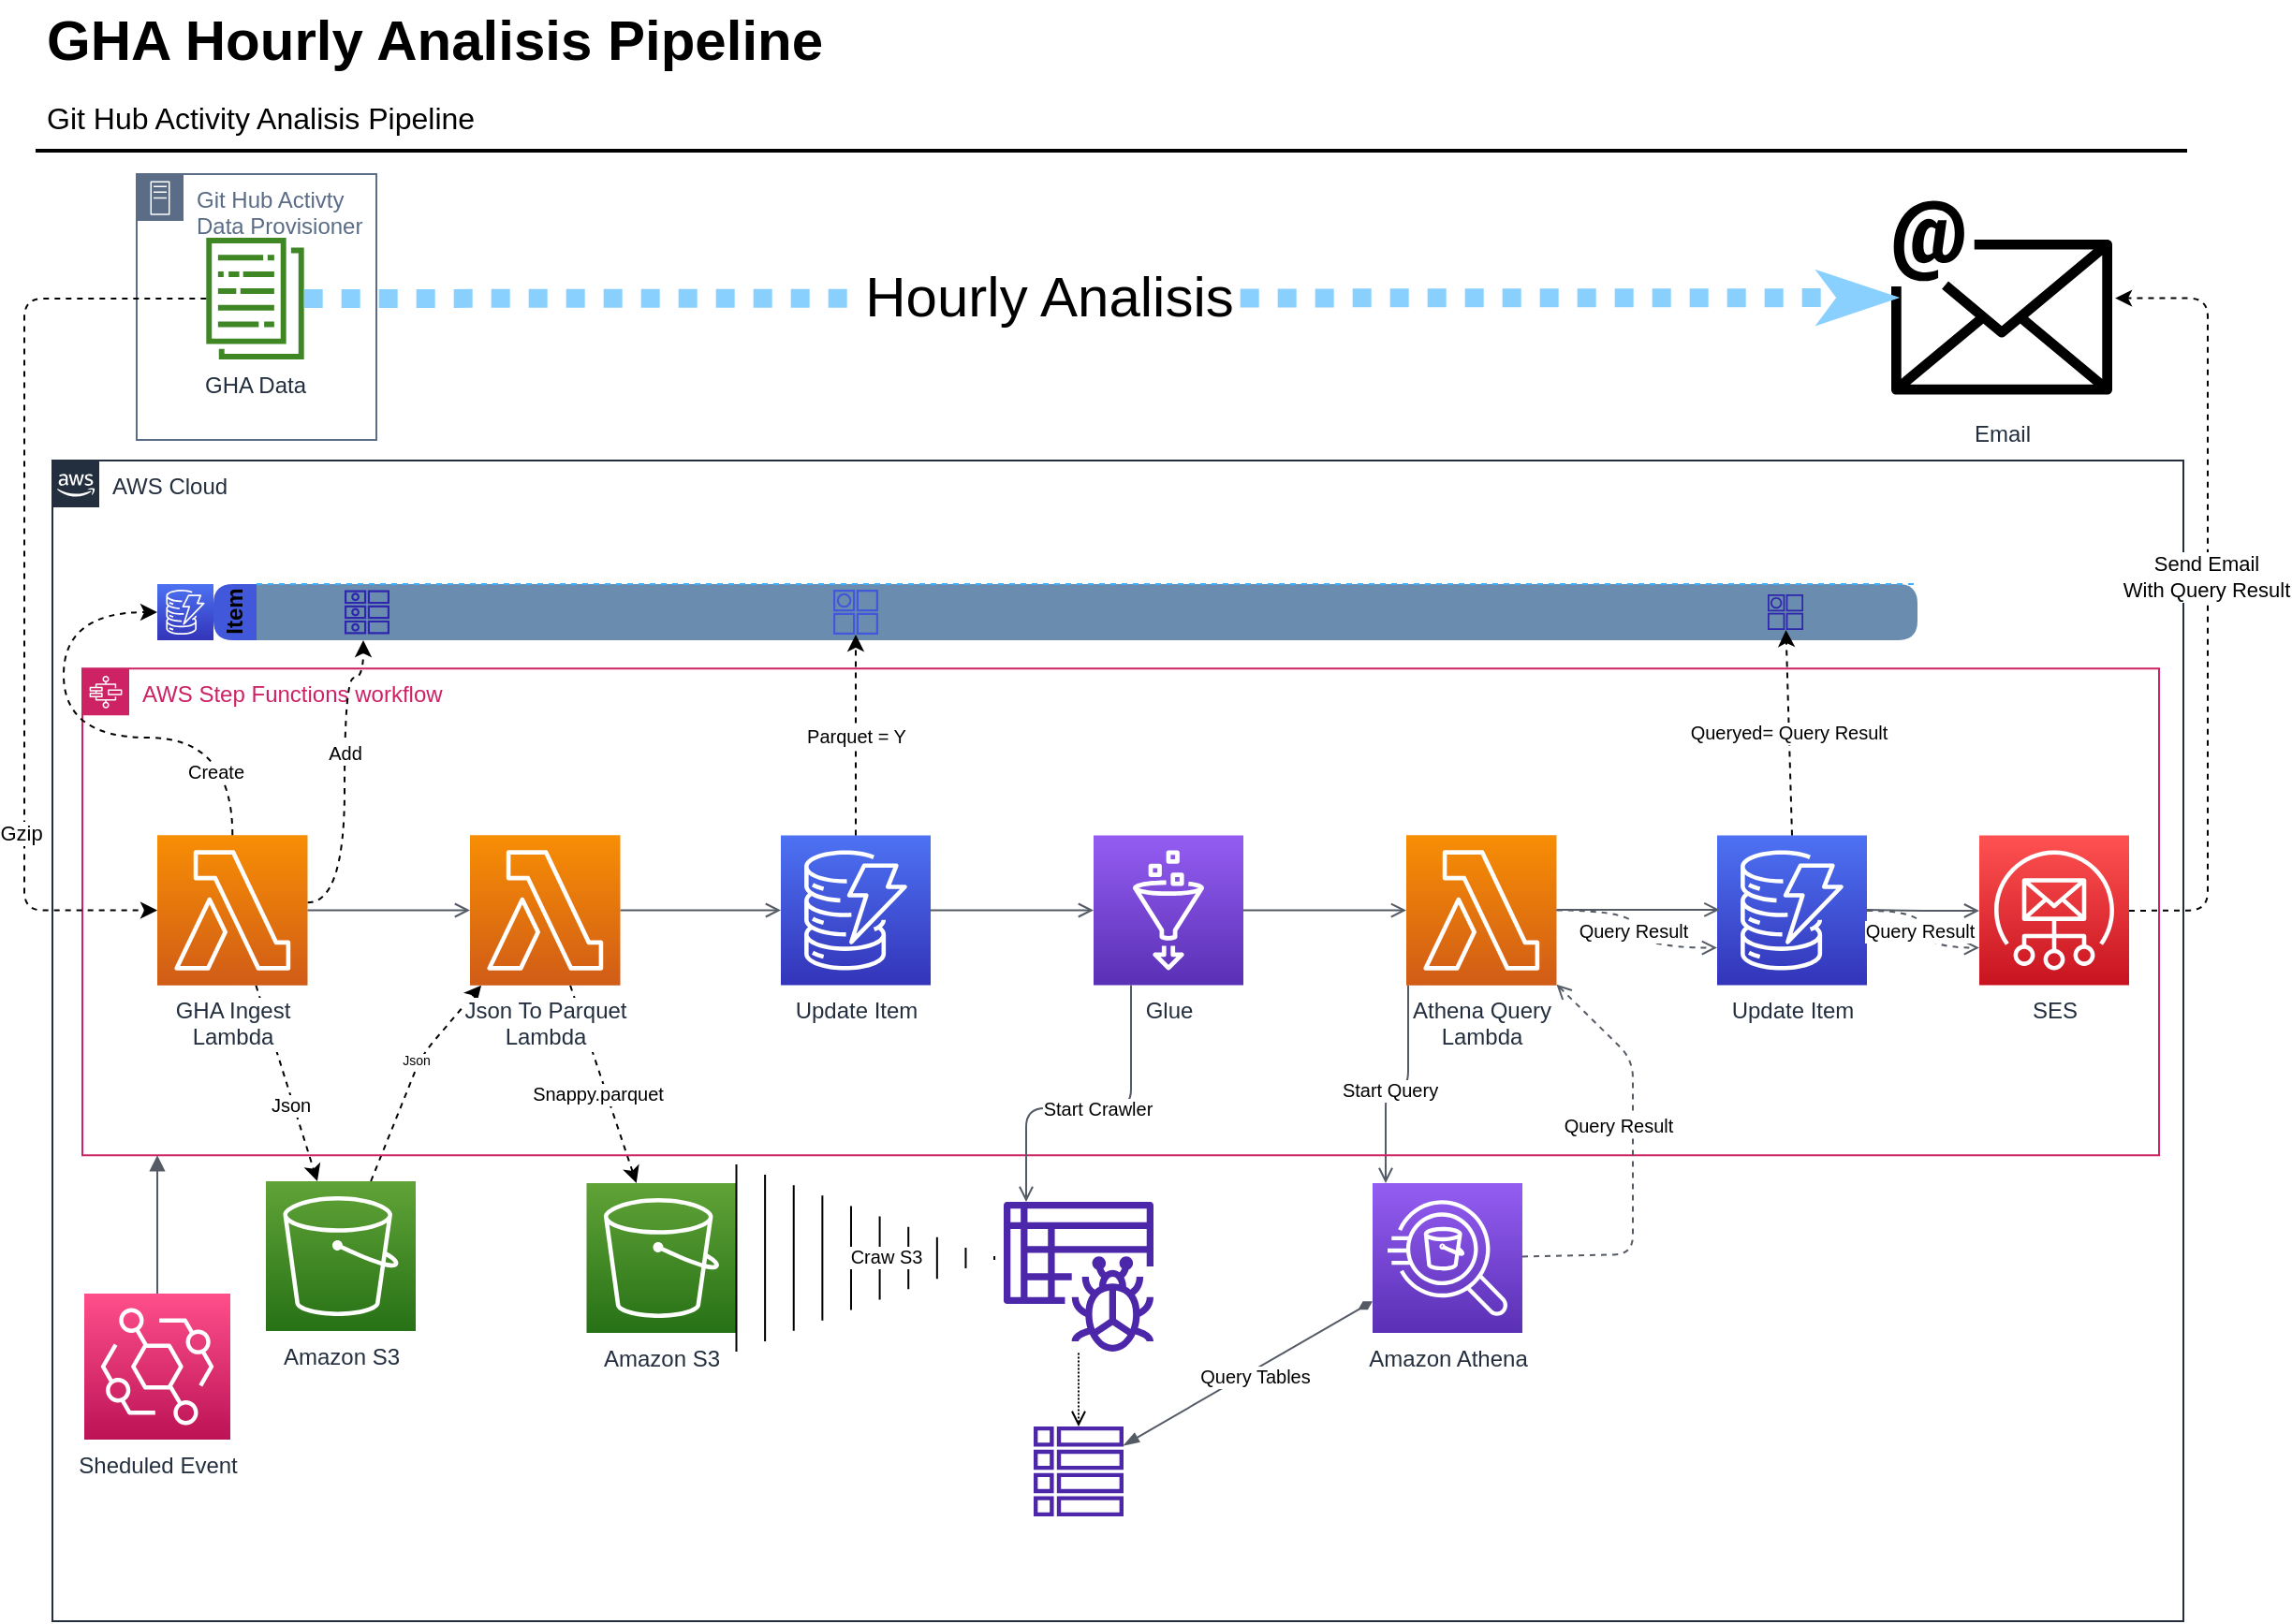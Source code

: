 <mxfile version="21.0.10" type="github">
  <diagram id="Ht1M8jgEwFfnCIfOTk4-" name="Page-1">
    <mxGraphModel dx="3397" dy="1152" grid="0" gridSize="10" guides="0" tooltips="1" connect="0" arrows="0" fold="1" page="1" pageScale="1" pageWidth="1169" pageHeight="1654" background="none" math="0" shadow="0">
      <root>
        <mxCell id="0" />
        <mxCell id="1" parent="0" />
        <mxCell id="UEzPUAAOIrF-is8g5C7q-2" value="AWS Cloud" style="points=[[0,0],[0.25,0],[0.5,0],[0.75,0],[1,0],[1,0.25],[1,0.5],[1,0.75],[1,1],[0.75,1],[0.5,1],[0.25,1],[0,1],[0,0.75],[0,0.5],[0,0.25]];outlineConnect=0;gradientColor=none;html=1;whiteSpace=wrap;fontSize=12;fontStyle=0;shape=mxgraph.aws4.group;grIcon=mxgraph.aws4.group_aws_cloud_alt;strokeColor=#232F3E;fillColor=none;verticalAlign=top;align=left;spacingLeft=30;fontColor=#232F3E;dashed=0;container=1;pointerEvents=0;collapsible=0;recursiveResize=0;rounded=1;" parent="1" vertex="1">
          <mxGeometry x="17" y="311" width="1138" height="620" as="geometry" />
        </mxCell>
        <mxCell id="eAze_cKMNu1UkkruvwOf-139" value="" style="edgeStyle=orthogonalEdgeStyle;html=1;endArrow=open;elbow=vertical;startArrow=none;endFill=1;strokeColor=#545B64;rounded=1;snapToPoint=1;" parent="UEzPUAAOIrF-is8g5C7q-2" source="eAze_cKMNu1UkkruvwOf-68" target="UEzPUAAOIrF-is8g5C7q-46" edge="1">
          <mxGeometry width="100" relative="1" as="geometry">
            <mxPoint x="719.63" y="346" as="sourcePoint" />
            <mxPoint x="806.63" y="346" as="targetPoint" />
            <Array as="points">
              <mxPoint x="724" y="336" />
              <mxPoint x="712" y="336" />
            </Array>
          </mxGeometry>
        </mxCell>
        <mxCell id="eAze_cKMNu1UkkruvwOf-144" value="Start Query" style="edgeLabel;html=1;align=center;verticalAlign=middle;resizable=0;points=[];fontSize=10;rounded=1;" parent="eAze_cKMNu1UkkruvwOf-139" vertex="1" connectable="0">
          <mxGeometry x="0.032" y="-1" relative="1" as="geometry">
            <mxPoint x="-5" y="1" as="offset" />
          </mxGeometry>
        </mxCell>
        <mxCell id="eAze_cKMNu1UkkruvwOf-114" value="" style="html=1;labelBackgroundColor=#ffffff;startArrow=none;startFill=0;startSize=6;endArrow=classic;endFill=1;endSize=6;jettySize=auto;orthogonalLoop=1;strokeWidth=1;dashed=1;fontSize=14;rounded=1;" parent="UEzPUAAOIrF-is8g5C7q-2" source="UEzPUAAOIrF-is8g5C7q-50" target="eAze_cKMNu1UkkruvwOf-33" edge="1">
          <mxGeometry width="60" height="60" relative="1" as="geometry">
            <mxPoint x="109" y="290" as="sourcePoint" />
            <mxPoint x="117" y="406" as="targetPoint" />
          </mxGeometry>
        </mxCell>
        <mxCell id="eAze_cKMNu1UkkruvwOf-134" value="Snappy.parquet" style="edgeLabel;html=1;align=center;verticalAlign=middle;resizable=0;points=[];fontSize=10;rounded=1;" parent="eAze_cKMNu1UkkruvwOf-114" vertex="1" connectable="0">
          <mxGeometry x="-0.173" relative="1" as="geometry">
            <mxPoint y="14" as="offset" />
          </mxGeometry>
        </mxCell>
        <mxCell id="eAze_cKMNu1UkkruvwOf-115" value="" style="html=1;labelBackgroundColor=#ffffff;startArrow=none;startFill=0;startSize=6;endArrow=classic;endFill=1;endSize=6;jettySize=auto;orthogonalLoop=1;strokeWidth=1;dashed=1;fontSize=14;rounded=1;" parent="UEzPUAAOIrF-is8g5C7q-2" source="UEzPUAAOIrF-is8g5C7q-45" target="UEzPUAAOIrF-is8g5C7q-50" edge="1">
          <mxGeometry width="60" height="60" relative="1" as="geometry">
            <mxPoint x="199" y="392" as="sourcePoint" />
            <mxPoint x="275" y="406" as="targetPoint" />
            <Array as="points">
              <mxPoint x="197" y="318" />
            </Array>
          </mxGeometry>
        </mxCell>
        <mxCell id="eAze_cKMNu1UkkruvwOf-133" value="Json" style="edgeLabel;html=1;align=center;verticalAlign=middle;resizable=0;points=[];fontSize=7;rounded=1;" parent="eAze_cKMNu1UkkruvwOf-115" vertex="1" connectable="0">
          <mxGeometry x="0.346" y="2" relative="1" as="geometry">
            <mxPoint x="-8" y="12" as="offset" />
          </mxGeometry>
        </mxCell>
        <mxCell id="eAze_cKMNu1UkkruvwOf-113" value="" style="html=1;labelBackgroundColor=#ffffff;startArrow=none;startFill=0;startSize=6;endArrow=classic;endFill=1;endSize=6;jettySize=auto;orthogonalLoop=1;strokeWidth=1;dashed=1;fontSize=14;rounded=1;" parent="UEzPUAAOIrF-is8g5C7q-2" source="eAze_cKMNu1UkkruvwOf-28" target="UEzPUAAOIrF-is8g5C7q-45" edge="1">
          <mxGeometry width="60" height="60" relative="1" as="geometry">
            <mxPoint x="-53" y="459.74" as="sourcePoint" />
            <mxPoint x="70" y="432.269" as="targetPoint" />
          </mxGeometry>
        </mxCell>
        <mxCell id="eAze_cKMNu1UkkruvwOf-132" value="Json" style="edgeLabel;html=1;align=center;verticalAlign=middle;resizable=0;points=[];fontSize=10;rounded=1;" parent="eAze_cKMNu1UkkruvwOf-113" vertex="1" connectable="0">
          <mxGeometry x="0.203" y="-2" relative="1" as="geometry">
            <mxPoint as="offset" />
          </mxGeometry>
        </mxCell>
        <mxCell id="UEzPUAAOIrF-is8g5C7q-45" value="Amazon S3" style="outlineConnect=0;fontColor=#232F3E;gradientColor=#60A337;gradientDirection=north;fillColor=#277116;strokeColor=#ffffff;dashed=0;verticalLabelPosition=bottom;verticalAlign=top;align=center;html=1;fontSize=12;fontStyle=0;aspect=fixed;shape=mxgraph.aws4.resourceIcon;resIcon=mxgraph.aws4.s3;labelBackgroundColor=#ffffff;rounded=1;" parent="UEzPUAAOIrF-is8g5C7q-2" vertex="1">
          <mxGeometry x="114" y="385" width="80" height="80" as="geometry" />
        </mxCell>
        <mxCell id="eAze_cKMNu1UkkruvwOf-33" value="Amazon S3" style="outlineConnect=0;fontColor=#232F3E;gradientColor=#60A337;gradientDirection=north;fillColor=#277116;strokeColor=#ffffff;dashed=0;verticalLabelPosition=bottom;verticalAlign=top;align=center;html=1;fontSize=12;fontStyle=0;aspect=fixed;shape=mxgraph.aws4.resourceIcon;resIcon=mxgraph.aws4.s3;labelBackgroundColor=#ffffff;rounded=1;" parent="UEzPUAAOIrF-is8g5C7q-2" vertex="1">
          <mxGeometry x="285.25" y="386" width="80" height="80" as="geometry" />
        </mxCell>
        <mxCell id="UEzPUAAOIrF-is8g5C7q-46" value="Amazon Athena" style="outlineConnect=0;fontColor=#232F3E;gradientColor=#945DF2;gradientDirection=north;fillColor=#5A30B5;strokeColor=#ffffff;dashed=0;verticalLabelPosition=bottom;verticalAlign=top;align=center;html=1;fontSize=12;fontStyle=0;aspect=fixed;shape=mxgraph.aws4.resourceIcon;resIcon=mxgraph.aws4.athena;labelBackgroundColor=#ffffff;rounded=1;" parent="UEzPUAAOIrF-is8g5C7q-2" vertex="1">
          <mxGeometry x="705" y="386" width="80" height="80" as="geometry" />
        </mxCell>
        <mxCell id="eAze_cKMNu1UkkruvwOf-35" value="" style="sketch=0;outlineConnect=0;fontColor=#232F3E;gradientColor=none;fillColor=#4D27AA;strokeColor=none;dashed=0;verticalLabelPosition=bottom;verticalAlign=top;align=center;html=1;fontSize=12;fontStyle=0;aspect=fixed;pointerEvents=1;shape=mxgraph.aws4.glue_crawlers;rounded=1;" parent="UEzPUAAOIrF-is8g5C7q-2" vertex="1">
          <mxGeometry x="508" y="396" width="80" height="80" as="geometry" />
        </mxCell>
        <mxCell id="eAze_cKMNu1UkkruvwOf-23" value="AWS Step Functions workflow" style="points=[[0,0],[0.25,0],[0.5,0],[0.75,0],[1,0],[1,0.25],[1,0.5],[1,0.75],[1,1],[0.75,1],[0.5,1],[0.25,1],[0,1],[0,0.75],[0,0.5],[0,0.25]];outlineConnect=0;gradientColor=none;html=1;whiteSpace=wrap;fontSize=12;fontStyle=0;container=1;pointerEvents=0;collapsible=0;recursiveResize=0;shape=mxgraph.aws4.group;grIcon=mxgraph.aws4.group_aws_step_functions_workflow;strokeColor=#CD2264;fillColor=none;verticalAlign=top;align=left;spacingLeft=30;fontColor=#CD2264;dashed=0;rounded=1;" parent="UEzPUAAOIrF-is8g5C7q-2" vertex="1">
          <mxGeometry x="16" y="111.13" width="1109" height="260" as="geometry" />
        </mxCell>
        <mxCell id="eAze_cKMNu1UkkruvwOf-128" value="" style="html=1;labelBackgroundColor=#ffffff;startArrow=none;startFill=0;startSize=6;endArrow=classic;endFill=1;endSize=6;jettySize=auto;orthogonalLoop=1;strokeWidth=1;dashed=1;fontSize=14;rounded=1;edgeStyle=orthogonalEdgeStyle;elbow=vertical;curved=1;" parent="eAze_cKMNu1UkkruvwOf-23" source="eAze_cKMNu1UkkruvwOf-28" edge="1">
          <mxGeometry width="60" height="60" relative="1" as="geometry">
            <mxPoint x="60" y="126" as="sourcePoint" />
            <mxPoint x="150" y="-15.13" as="targetPoint" />
            <Array as="points">
              <mxPoint x="140" y="125" />
              <mxPoint x="140" y="5" />
              <mxPoint x="150" y="5" />
            </Array>
          </mxGeometry>
        </mxCell>
        <mxCell id="eAze_cKMNu1UkkruvwOf-131" value="Add" style="edgeLabel;html=1;align=center;verticalAlign=middle;resizable=0;points=[];fontSize=10;rounded=1;" parent="eAze_cKMNu1UkkruvwOf-128" vertex="1" connectable="0">
          <mxGeometry x="0.363" y="3" relative="1" as="geometry">
            <mxPoint x="3" y="16" as="offset" />
          </mxGeometry>
        </mxCell>
        <mxCell id="eAze_cKMNu1UkkruvwOf-38" value="SES" style="sketch=0;points=[[0,0,0],[0.25,0,0],[0.5,0,0],[0.75,0,0],[1,0,0],[0,1,0],[0.25,1,0],[0.5,1,0],[0.75,1,0],[1,1,0],[0,0.25,0],[0,0.5,0],[0,0.75,0],[1,0.25,0],[1,0.5,0],[1,0.75,0]];outlineConnect=0;fontColor=#232F3E;gradientColor=#FF5252;gradientDirection=north;fillColor=#C7131F;strokeColor=#ffffff;dashed=0;verticalLabelPosition=bottom;verticalAlign=top;align=center;html=1;fontSize=12;fontStyle=0;aspect=fixed;shape=mxgraph.aws4.resourceIcon;resIcon=mxgraph.aws4.simple_email_service;rounded=1;" parent="eAze_cKMNu1UkkruvwOf-23" vertex="1">
          <mxGeometry x="1013" y="89.125" width="80" height="80" as="geometry" />
        </mxCell>
        <mxCell id="eAze_cKMNu1UkkruvwOf-28" value="GHA Ingest&lt;br&gt;Lambda" style="outlineConnect=0;fontColor=#232F3E;gradientColor=#F78E04;gradientDirection=north;fillColor=#D05C17;strokeColor=#ffffff;dashed=0;verticalLabelPosition=bottom;verticalAlign=top;align=center;html=1;fontSize=12;fontStyle=0;aspect=fixed;shape=mxgraph.aws4.resourceIcon;resIcon=mxgraph.aws4.lambda;labelBackgroundColor=#ffffff;rounded=1;" parent="eAze_cKMNu1UkkruvwOf-23" vertex="1">
          <mxGeometry x="40" y="89" width="80.25" height="80.25" as="geometry" />
        </mxCell>
        <mxCell id="eAze_cKMNu1UkkruvwOf-34" value="Update Item" style="sketch=0;points=[[0,0,0],[0.25,0,0],[0.5,0,0],[0.75,0,0],[1,0,0],[0,1,0],[0.25,1,0],[0.5,1,0],[0.75,1,0],[1,1,0],[0,0.25,0],[0,0.5,0],[0,0.75,0],[1,0.25,0],[1,0.5,0],[1,0.75,0]];outlineConnect=0;fontColor=#232F3E;gradientColor=#4D72F3;gradientDirection=north;fillColor=#3334B9;strokeColor=#ffffff;dashed=0;verticalLabelPosition=bottom;verticalAlign=top;align=center;html=1;fontSize=12;fontStyle=0;aspect=fixed;shape=mxgraph.aws4.resourceIcon;resIcon=mxgraph.aws4.dynamodb;rounded=1;" parent="eAze_cKMNu1UkkruvwOf-23" vertex="1">
          <mxGeometry x="373" y="89.125" width="80" height="80" as="geometry" />
        </mxCell>
        <mxCell id="eAze_cKMNu1UkkruvwOf-36" value="Glue" style="sketch=0;points=[[0,0,0],[0.25,0,0],[0.5,0,0],[0.75,0,0],[1,0,0],[0,1,0],[0.25,1,0],[0.5,1,0],[0.75,1,0],[1,1,0],[0,0.25,0],[0,0.5,0],[0,0.75,0],[1,0.25,0],[1,0.5,0],[1,0.75,0]];outlineConnect=0;fontColor=#232F3E;gradientColor=#945DF2;gradientDirection=north;fillColor=#5A30B5;strokeColor=#ffffff;dashed=0;verticalLabelPosition=bottom;verticalAlign=top;align=center;html=1;fontSize=12;fontStyle=0;aspect=fixed;shape=mxgraph.aws4.resourceIcon;resIcon=mxgraph.aws4.glue;rounded=1;" parent="eAze_cKMNu1UkkruvwOf-23" vertex="1">
          <mxGeometry x="540" y="89.125" width="80" height="80" as="geometry" />
        </mxCell>
        <mxCell id="eAze_cKMNu1UkkruvwOf-44" value="Update Item" style="sketch=0;points=[[0,0,0],[0.25,0,0],[0.5,0,0],[0.75,0,0],[1,0,0],[0,1,0],[0.25,1,0],[0.5,1,0],[0.75,1,0],[1,1,0],[0,0.25,0],[0,0.5,0],[0,0.75,0],[1,0.25,0],[1,0.5,0],[1,0.75,0]];outlineConnect=0;fontColor=#232F3E;gradientColor=#4D72F3;gradientDirection=north;fillColor=#3334B9;strokeColor=#ffffff;dashed=0;verticalLabelPosition=bottom;verticalAlign=top;align=center;html=1;fontSize=12;fontStyle=0;aspect=fixed;shape=mxgraph.aws4.resourceIcon;resIcon=mxgraph.aws4.dynamodb;rounded=1;" parent="eAze_cKMNu1UkkruvwOf-23" vertex="1">
          <mxGeometry x="873" y="89.125" width="80" height="80" as="geometry" />
        </mxCell>
        <mxCell id="eAze_cKMNu1UkkruvwOf-68" value="Athena Query&lt;br&gt;Lambda" style="outlineConnect=0;fontColor=#232F3E;gradientColor=#F78E04;gradientDirection=north;fillColor=#D05C17;strokeColor=#ffffff;dashed=0;verticalLabelPosition=bottom;verticalAlign=top;align=center;html=1;fontSize=12;fontStyle=0;aspect=fixed;shape=mxgraph.aws4.resourceIcon;resIcon=mxgraph.aws4.lambda;labelBackgroundColor=#ffffff;rounded=1;" parent="eAze_cKMNu1UkkruvwOf-23" vertex="1">
          <mxGeometry x="707" y="89" width="80.25" height="80.25" as="geometry" />
        </mxCell>
        <mxCell id="eAze_cKMNu1UkkruvwOf-104" value="" style="edgeStyle=orthogonalEdgeStyle;html=1;endArrow=open;elbow=vertical;startArrow=none;endFill=0;strokeColor=#545B64;rounded=1;" parent="eAze_cKMNu1UkkruvwOf-23" source="eAze_cKMNu1UkkruvwOf-28" target="UEzPUAAOIrF-is8g5C7q-50" edge="1">
          <mxGeometry width="100" relative="1" as="geometry">
            <mxPoint x="210" y="245" as="sourcePoint" />
            <mxPoint x="310" y="245" as="targetPoint" />
          </mxGeometry>
        </mxCell>
        <mxCell id="eAze_cKMNu1UkkruvwOf-106" value="" style="edgeStyle=orthogonalEdgeStyle;html=1;endArrow=open;elbow=vertical;startArrow=none;endFill=0;strokeColor=#545B64;rounded=1;entryX=0;entryY=0.5;entryDx=0;entryDy=0;entryPerimeter=0;" parent="eAze_cKMNu1UkkruvwOf-23" source="UEzPUAAOIrF-is8g5C7q-50" target="eAze_cKMNu1UkkruvwOf-34" edge="1">
          <mxGeometry width="100" relative="1" as="geometry">
            <mxPoint x="310" y="35" as="sourcePoint" />
            <mxPoint x="350" y="125" as="targetPoint" />
          </mxGeometry>
        </mxCell>
        <mxCell id="eAze_cKMNu1UkkruvwOf-107" value="" style="edgeStyle=orthogonalEdgeStyle;html=1;endArrow=open;elbow=vertical;startArrow=none;endFill=0;strokeColor=#545B64;rounded=1;entryX=0;entryY=0.5;entryDx=0;entryDy=0;entryPerimeter=0;exitX=1;exitY=0.5;exitDx=0;exitDy=0;exitPerimeter=0;" parent="eAze_cKMNu1UkkruvwOf-23" source="eAze_cKMNu1UkkruvwOf-34" target="eAze_cKMNu1UkkruvwOf-36" edge="1">
          <mxGeometry width="100" relative="1" as="geometry">
            <mxPoint x="430" y="205" as="sourcePoint" />
            <mxPoint x="516" y="205" as="targetPoint" />
          </mxGeometry>
        </mxCell>
        <mxCell id="eAze_cKMNu1UkkruvwOf-108" value="" style="edgeStyle=orthogonalEdgeStyle;html=1;endArrow=open;elbow=vertical;startArrow=none;endFill=0;strokeColor=#545B64;rounded=1;exitX=1;exitY=0.5;exitDx=0;exitDy=0;exitPerimeter=0;" parent="eAze_cKMNu1UkkruvwOf-23" source="eAze_cKMNu1UkkruvwOf-36" target="eAze_cKMNu1UkkruvwOf-68" edge="1">
          <mxGeometry width="100" relative="1" as="geometry">
            <mxPoint x="600" y="215" as="sourcePoint" />
            <mxPoint x="687" y="215" as="targetPoint" />
          </mxGeometry>
        </mxCell>
        <mxCell id="eAze_cKMNu1UkkruvwOf-109" value="" style="edgeStyle=orthogonalEdgeStyle;html=1;endArrow=open;elbow=vertical;startArrow=none;endFill=0;strokeColor=#545B64;rounded=1;exitX=1;exitY=0.5;exitDx=0;exitDy=0;exitPerimeter=0;" parent="eAze_cKMNu1UkkruvwOf-23" edge="1">
          <mxGeometry width="100" relative="1" as="geometry">
            <mxPoint x="787.25" y="128.84" as="sourcePoint" />
            <mxPoint x="874.25" y="128.84" as="targetPoint" />
          </mxGeometry>
        </mxCell>
        <mxCell id="eAze_cKMNu1UkkruvwOf-110" value="" style="edgeStyle=orthogonalEdgeStyle;html=1;endArrow=open;elbow=vertical;startArrow=none;endFill=1;strokeColor=#545B64;rounded=1;exitX=1;exitY=0.5;exitDx=0;exitDy=0;exitPerimeter=0;snapToPoint=1;" parent="eAze_cKMNu1UkkruvwOf-23" edge="1" target="eAze_cKMNu1UkkruvwOf-38">
          <mxGeometry width="100" relative="1" as="geometry">
            <mxPoint x="953" y="128.84" as="sourcePoint" />
            <mxPoint x="1014" y="146.87" as="targetPoint" />
          </mxGeometry>
        </mxCell>
        <mxCell id="UEzPUAAOIrF-is8g5C7q-50" value="Json To Parquet&lt;br&gt;Lambda" style="outlineConnect=0;fontColor=#232F3E;gradientColor=#F78E04;gradientDirection=north;fillColor=#D05C17;strokeColor=#ffffff;dashed=0;verticalLabelPosition=bottom;verticalAlign=top;align=center;html=1;fontSize=12;fontStyle=0;aspect=fixed;shape=mxgraph.aws4.resourceIcon;resIcon=mxgraph.aws4.lambda;labelBackgroundColor=#ffffff;rounded=1;" parent="eAze_cKMNu1UkkruvwOf-23" vertex="1">
          <mxGeometry x="207" y="89" width="80.25" height="80.25" as="geometry" />
        </mxCell>
        <mxCell id="eAze_cKMNu1UkkruvwOf-173" value="" style="html=1;endArrow=open;elbow=vertical;startArrow=none;endFill=1;strokeColor=#545B64;rounded=1;snapToPoint=1;dashed=1;entryX=0;entryY=0.75;entryDx=0;entryDy=0;entryPerimeter=0;edgeStyle=orthogonalEdgeStyle;curved=1;" parent="eAze_cKMNu1UkkruvwOf-23" source="eAze_cKMNu1UkkruvwOf-68" target="eAze_cKMNu1UkkruvwOf-44" edge="1">
          <mxGeometry width="100" relative="1" as="geometry">
            <mxPoint x="950" y="440.87" as="sourcePoint" />
            <mxPoint x="990" y="274.87" as="targetPoint" />
          </mxGeometry>
        </mxCell>
        <mxCell id="eAze_cKMNu1UkkruvwOf-174" value="Query Result" style="edgeLabel;html=1;align=center;verticalAlign=middle;resizable=0;points=[];fontSize=10;rounded=1;" parent="eAze_cKMNu1UkkruvwOf-173" vertex="1" connectable="0">
          <mxGeometry x="0.032" y="-1" relative="1" as="geometry">
            <mxPoint x="-1" y="-1" as="offset" />
          </mxGeometry>
        </mxCell>
        <mxCell id="eAze_cKMNu1UkkruvwOf-175" value="" style="html=1;endArrow=open;elbow=vertical;startArrow=none;endFill=1;strokeColor=#545B64;rounded=1;snapToPoint=1;dashed=1;entryX=0;entryY=0.75;entryDx=0;entryDy=0;entryPerimeter=0;edgeStyle=orthogonalEdgeStyle;curved=1;" parent="eAze_cKMNu1UkkruvwOf-23" source="eAze_cKMNu1UkkruvwOf-44" target="eAze_cKMNu1UkkruvwOf-38" edge="1">
          <mxGeometry width="100" relative="1" as="geometry">
            <mxPoint x="950" y="149.12" as="sourcePoint" />
            <mxPoint x="1036" y="169.12" as="targetPoint" />
          </mxGeometry>
        </mxCell>
        <mxCell id="eAze_cKMNu1UkkruvwOf-176" value="Query Result" style="edgeLabel;html=1;align=center;verticalAlign=middle;resizable=0;points=[];fontSize=10;rounded=1;" parent="eAze_cKMNu1UkkruvwOf-175" vertex="1" connectable="0">
          <mxGeometry x="0.032" y="-1" relative="1" as="geometry">
            <mxPoint x="-1" y="-1" as="offset" />
          </mxGeometry>
        </mxCell>
        <mxCell id="eAze_cKMNu1UkkruvwOf-111" value="Sheduled Event" style="sketch=0;points=[[0,0,0],[0.25,0,0],[0.5,0,0],[0.75,0,0],[1,0,0],[0,1,0],[0.25,1,0],[0.5,1,0],[0.75,1,0],[1,1,0],[0,0.25,0],[0,0.5,0],[0,0.75,0],[1,0.25,0],[1,0.5,0],[1,0.75,0]];outlineConnect=0;fontColor=#232F3E;gradientColor=#FF4F8B;gradientDirection=north;fillColor=#BC1356;strokeColor=#ffffff;dashed=0;verticalLabelPosition=bottom;verticalAlign=top;align=center;html=1;fontSize=12;fontStyle=0;aspect=fixed;shape=mxgraph.aws4.resourceIcon;resIcon=mxgraph.aws4.eventbridge;rounded=1;" parent="UEzPUAAOIrF-is8g5C7q-2" vertex="1">
          <mxGeometry x="17" y="445" width="78" height="78" as="geometry" />
        </mxCell>
        <mxCell id="eAze_cKMNu1UkkruvwOf-112" value="" style="edgeStyle=orthogonalEdgeStyle;html=1;endArrow=block;elbow=vertical;startArrow=none;endFill=1;strokeColor=#545B64;rounded=1;" parent="UEzPUAAOIrF-is8g5C7q-2" source="eAze_cKMNu1UkkruvwOf-111" target="eAze_cKMNu1UkkruvwOf-23" edge="1">
          <mxGeometry width="100" relative="1" as="geometry">
            <mxPoint x="386" y="256" as="sourcePoint" />
            <mxPoint x="486" y="256" as="targetPoint" />
            <Array as="points">
              <mxPoint x="20" y="347" />
              <mxPoint x="20" y="347" />
            </Array>
          </mxGeometry>
        </mxCell>
        <mxCell id="eAze_cKMNu1UkkruvwOf-116" value="" style="shape=mxgraph.arrows2.wedgeArrowDashed2;html=1;bendable=0;startWidth=50;stepSize=15;rounded=1;snapToPoint=1;entryX=-0.062;entryY=0.375;entryDx=0;entryDy=0;entryPerimeter=0;comic=0;jiggle=1;" parent="UEzPUAAOIrF-is8g5C7q-2" source="eAze_cKMNu1UkkruvwOf-33" target="eAze_cKMNu1UkkruvwOf-35" edge="1">
          <mxGeometry width="100" height="100" relative="1" as="geometry">
            <mxPoint x="388" y="556" as="sourcePoint" />
            <mxPoint x="488" y="456" as="targetPoint" />
          </mxGeometry>
        </mxCell>
        <mxCell id="eAze_cKMNu1UkkruvwOf-117" value="&lt;font style=&quot;font-size: 10px;&quot;&gt;Craw S3&lt;/font&gt;" style="edgeLabel;html=1;align=center;verticalAlign=middle;resizable=0;points=[];fontSize=10;rounded=1;" parent="eAze_cKMNu1UkkruvwOf-116" vertex="1" connectable="0">
          <mxGeometry x="0.147" y="1" relative="1" as="geometry">
            <mxPoint as="offset" />
          </mxGeometry>
        </mxCell>
        <mxCell id="eAze_cKMNu1UkkruvwOf-122" value="Item" style="swimlane;horizontal=0;whiteSpace=wrap;html=1;fillColor=#4258da;strokeColor=none;rounded=1;glass=0;fillStyle=auto;separatorColor=#3BB0FF;swimlaneHead=0;swimlaneLine=0;gradientColor=none;swimlaneFillColor=#6a8caf;shadow=0;" parent="UEzPUAAOIrF-is8g5C7q-2" vertex="1">
          <mxGeometry x="86" y="66" width="910" height="30" as="geometry">
            <mxRectangle x="200" y="80" width="40" height="60" as="alternateBounds" />
          </mxGeometry>
        </mxCell>
        <mxCell id="eAze_cKMNu1UkkruvwOf-118" value="" style="sketch=0;outlineConnect=0;fontColor=#232F3E;gradientColor=none;fillColor=#4258da;strokeColor=none;dashed=0;verticalLabelPosition=bottom;verticalAlign=top;align=center;html=1;fontSize=12;fontStyle=0;aspect=fixed;pointerEvents=1;shape=mxgraph.aws4.attribute;rounded=1;" parent="eAze_cKMNu1UkkruvwOf-122" vertex="1">
          <mxGeometry x="331" y="3" width="24" height="24" as="geometry" />
        </mxCell>
        <mxCell id="eAze_cKMNu1UkkruvwOf-120" value="" style="sketch=0;outlineConnect=0;fontColor=#232F3E;gradientColor=none;fillColor=#2E27AD;strokeColor=none;dashed=0;verticalLabelPosition=bottom;verticalAlign=top;align=center;html=1;fontSize=12;fontStyle=0;aspect=fixed;pointerEvents=1;shape=mxgraph.aws4.attribute;rounded=1;" parent="eAze_cKMNu1UkkruvwOf-122" vertex="1">
          <mxGeometry x="830" y="5.5" width="19" height="19" as="geometry" />
        </mxCell>
        <mxCell id="eAze_cKMNu1UkkruvwOf-125" value="" style="sketch=0;outlineConnect=0;fontColor=#232F3E;gradientColor=none;fillColor=#2E27AD;strokeColor=none;dashed=0;verticalLabelPosition=bottom;verticalAlign=top;align=center;html=1;fontSize=12;fontStyle=0;aspect=fixed;pointerEvents=1;shape=mxgraph.aws4.attributes;rounded=1;" parent="eAze_cKMNu1UkkruvwOf-122" vertex="1">
          <mxGeometry x="70" y="3" width="24" height="24" as="geometry" />
        </mxCell>
        <mxCell id="eAze_cKMNu1UkkruvwOf-123" value="" style="sketch=0;points=[[0,0,0],[0.25,0,0],[0.5,0,0],[0.75,0,0],[1,0,0],[0,1,0],[0.25,1,0],[0.5,1,0],[0.75,1,0],[1,1,0],[0,0.25,0],[0,0.5,0],[0,0.75,0],[1,0.25,0],[1,0.5,0],[1,0.75,0]];outlineConnect=0;fontColor=#232F3E;gradientColor=#4D72F3;gradientDirection=north;fillColor=#3334B9;strokeColor=#ffffff;dashed=0;verticalLabelPosition=bottom;verticalAlign=top;align=center;html=1;fontSize=12;fontStyle=0;aspect=fixed;shape=mxgraph.aws4.resourceIcon;resIcon=mxgraph.aws4.dynamodb;rounded=1;" parent="UEzPUAAOIrF-is8g5C7q-2" vertex="1">
          <mxGeometry x="56" y="66" width="30" height="30" as="geometry" />
        </mxCell>
        <mxCell id="eAze_cKMNu1UkkruvwOf-129" value="" style="html=1;labelBackgroundColor=#ffffff;startArrow=none;startFill=0;startSize=6;endArrow=classic;endFill=1;endSize=6;jettySize=auto;orthogonalLoop=1;strokeWidth=1;dashed=1;fontSize=14;rounded=1;edgeStyle=orthogonalEdgeStyle;elbow=vertical;curved=1;entryX=0;entryY=0.5;entryDx=0;entryDy=0;entryPerimeter=0;" parent="UEzPUAAOIrF-is8g5C7q-2" source="eAze_cKMNu1UkkruvwOf-28" target="eAze_cKMNu1UkkruvwOf-123" edge="1">
          <mxGeometry width="60" height="60" relative="1" as="geometry">
            <mxPoint x="16" y="220.13" as="sourcePoint" />
            <mxPoint x="46" y="76" as="targetPoint" />
            <Array as="points">
              <mxPoint x="96" y="148" />
              <mxPoint x="6" y="148" />
              <mxPoint x="6" y="81" />
            </Array>
          </mxGeometry>
        </mxCell>
        <mxCell id="eAze_cKMNu1UkkruvwOf-130" value="Create" style="edgeLabel;html=1;align=center;verticalAlign=middle;resizable=0;points=[];fontSize=10;rounded=1;" parent="eAze_cKMNu1UkkruvwOf-129" vertex="1" connectable="0">
          <mxGeometry x="-0.345" y="4" relative="1" as="geometry">
            <mxPoint x="23" y="14" as="offset" />
          </mxGeometry>
        </mxCell>
        <mxCell id="eAze_cKMNu1UkkruvwOf-135" value="" style="html=1;labelBackgroundColor=#ffffff;startArrow=none;startFill=0;startSize=6;endArrow=classic;endFill=1;endSize=6;jettySize=auto;orthogonalLoop=1;strokeWidth=1;dashed=1;fontSize=14;rounded=1;exitX=0.5;exitY=0;exitDx=0;exitDy=0;exitPerimeter=0;" parent="UEzPUAAOIrF-is8g5C7q-2" source="eAze_cKMNu1UkkruvwOf-34" target="eAze_cKMNu1UkkruvwOf-118" edge="1">
          <mxGeometry width="60" height="60" relative="1" as="geometry">
            <mxPoint x="428" y="196" as="sourcePoint" />
            <mxPoint x="519" y="105" as="targetPoint" />
          </mxGeometry>
        </mxCell>
        <mxCell id="eAze_cKMNu1UkkruvwOf-136" value="Parquet = Y" style="edgeLabel;html=1;align=center;verticalAlign=middle;resizable=0;points=[];fontSize=10;rounded=1;" parent="eAze_cKMNu1UkkruvwOf-135" vertex="1" connectable="0">
          <mxGeometry x="0.346" y="2" relative="1" as="geometry">
            <mxPoint x="2" y="18" as="offset" />
          </mxGeometry>
        </mxCell>
        <mxCell id="eAze_cKMNu1UkkruvwOf-137" value="" style="html=1;labelBackgroundColor=#ffffff;startArrow=none;startFill=0;startSize=6;endArrow=classic;endFill=1;endSize=6;jettySize=auto;orthogonalLoop=1;strokeWidth=1;dashed=1;fontSize=14;rounded=1;exitX=0.5;exitY=0;exitDx=0;exitDy=0;exitPerimeter=0;" parent="UEzPUAAOIrF-is8g5C7q-2" source="eAze_cKMNu1UkkruvwOf-44" target="eAze_cKMNu1UkkruvwOf-120" edge="1">
          <mxGeometry width="60" height="60" relative="1" as="geometry">
            <mxPoint x="936" y="200.13" as="sourcePoint" />
            <mxPoint x="936" y="93.13" as="targetPoint" />
          </mxGeometry>
        </mxCell>
        <mxCell id="eAze_cKMNu1UkkruvwOf-138" value="Queryed= Query Result" style="edgeLabel;html=1;align=center;verticalAlign=middle;resizable=0;points=[];fontSize=10;rounded=1;" parent="eAze_cKMNu1UkkruvwOf-137" vertex="1" connectable="0">
          <mxGeometry x="0.346" y="2" relative="1" as="geometry">
            <mxPoint x="2" y="18" as="offset" />
          </mxGeometry>
        </mxCell>
        <mxCell id="eAze_cKMNu1UkkruvwOf-151" value="" style="html=1;endArrow=blockThin;startArrow=diamondThin;endFill=1;strokeColor=#545B64;rounded=1;snapToPoint=1;startFill=1;" parent="UEzPUAAOIrF-is8g5C7q-2" source="UEzPUAAOIrF-is8g5C7q-46" target="eAze_cKMNu1UkkruvwOf-158" edge="1">
          <mxGeometry width="100" relative="1" as="geometry">
            <mxPoint x="698" y="376" as="sourcePoint" />
            <mxPoint x="581" y="386" as="targetPoint" />
          </mxGeometry>
        </mxCell>
        <mxCell id="eAze_cKMNu1UkkruvwOf-152" value="Query Tables" style="edgeLabel;html=1;align=center;verticalAlign=middle;resizable=0;points=[];fontSize=10;rounded=1;" parent="eAze_cKMNu1UkkruvwOf-151" vertex="1" connectable="0">
          <mxGeometry x="0.032" y="-1" relative="1" as="geometry">
            <mxPoint x="6" y="1" as="offset" />
          </mxGeometry>
        </mxCell>
        <mxCell id="eAze_cKMNu1UkkruvwOf-156" value="" style="edgeStyle=orthogonalEdgeStyle;html=1;endArrow=open;elbow=vertical;startArrow=none;endFill=1;strokeColor=#545B64;rounded=1;snapToPoint=1;exitX=0.25;exitY=1;exitDx=0;exitDy=0;exitPerimeter=0;strokeWidth=1;" parent="UEzPUAAOIrF-is8g5C7q-2" source="eAze_cKMNu1UkkruvwOf-36" target="eAze_cKMNu1UkkruvwOf-35" edge="1">
          <mxGeometry width="100" relative="1" as="geometry">
            <mxPoint x="553" y="290" as="sourcePoint" />
            <mxPoint x="483" y="416" as="targetPoint" />
            <Array as="points">
              <mxPoint x="576" y="346" />
              <mxPoint x="520" y="346" />
            </Array>
          </mxGeometry>
        </mxCell>
        <mxCell id="eAze_cKMNu1UkkruvwOf-157" value="Start Crawler" style="edgeLabel;html=1;align=center;verticalAlign=middle;resizable=0;points=[];fontSize=10;rounded=1;" parent="eAze_cKMNu1UkkruvwOf-156" vertex="1" connectable="0">
          <mxGeometry x="0.032" y="-1" relative="1" as="geometry">
            <mxPoint x="5" y="1" as="offset" />
          </mxGeometry>
        </mxCell>
        <mxCell id="eAze_cKMNu1UkkruvwOf-158" value="" style="sketch=0;outlineConnect=0;fontColor=#232F3E;gradientColor=none;fillColor=#4d27aa;strokeColor=none;dashed=0;verticalLabelPosition=bottom;verticalAlign=top;align=center;html=1;fontSize=12;fontStyle=0;aspect=fixed;pointerEvents=1;shape=mxgraph.aws4.table;rounded=1;" parent="UEzPUAAOIrF-is8g5C7q-2" vertex="1">
          <mxGeometry x="524" y="516" width="48" height="48" as="geometry" />
        </mxCell>
        <mxCell id="eAze_cKMNu1UkkruvwOf-161" value="" style="endArrow=none;dashed=1;html=1;rounded=1;dashPattern=1 1;endFill=0;startArrow=open;startFill=0;" parent="UEzPUAAOIrF-is8g5C7q-2" source="eAze_cKMNu1UkkruvwOf-158" target="eAze_cKMNu1UkkruvwOf-35" edge="1">
          <mxGeometry width="50" height="50" relative="1" as="geometry">
            <mxPoint x="468" y="566" as="sourcePoint" />
            <mxPoint x="518" y="516" as="targetPoint" />
          </mxGeometry>
        </mxCell>
        <mxCell id="eAze_cKMNu1UkkruvwOf-167" value="" style="html=1;endArrow=open;elbow=vertical;startArrow=none;endFill=1;strokeColor=#545B64;rounded=1;snapToPoint=1;dashed=1;" parent="UEzPUAAOIrF-is8g5C7q-2" source="UEzPUAAOIrF-is8g5C7q-46" target="eAze_cKMNu1UkkruvwOf-68" edge="1">
          <mxGeometry width="100" relative="1" as="geometry">
            <mxPoint x="783" y="389" as="sourcePoint" />
            <mxPoint x="766" y="509" as="targetPoint" />
            <Array as="points">
              <mxPoint x="844" y="424" />
              <mxPoint x="844" y="320" />
            </Array>
          </mxGeometry>
        </mxCell>
        <mxCell id="eAze_cKMNu1UkkruvwOf-168" value="Query Result" style="edgeLabel;html=1;align=center;verticalAlign=middle;resizable=0;points=[];fontSize=10;rounded=1;" parent="eAze_cKMNu1UkkruvwOf-167" vertex="1" connectable="0">
          <mxGeometry x="0.032" y="-1" relative="1" as="geometry">
            <mxPoint x="-9" y="-15" as="offset" />
          </mxGeometry>
        </mxCell>
        <mxCell id="-QjtrjUzRDEMRZ5MF8oH-47" value="GHA Hourly Analisis Pipeline" style="text;html=1;resizable=0;points=[];autosize=1;align=left;verticalAlign=top;spacingTop=-4;fontSize=30;fontStyle=1;rounded=1;" parent="1" vertex="1">
          <mxGeometry x="12" y="65.5" width="440" height="40" as="geometry" />
        </mxCell>
        <mxCell id="-QjtrjUzRDEMRZ5MF8oH-48" value="Git Hub Activity Analisis Pipeline" style="text;html=1;resizable=0;points=[];autosize=1;align=left;verticalAlign=top;spacingTop=-4;fontSize=16;rounded=1;" parent="1" vertex="1">
          <mxGeometry x="12" y="115.5" width="250" height="30" as="geometry" />
        </mxCell>
        <mxCell id="SCVMTBWpLvtzJIhz15lM-1" value="" style="line;strokeWidth=2;html=1;fontSize=14;rounded=1;" parent="1" vertex="1">
          <mxGeometry x="8" y="140.5" width="1149" height="10" as="geometry" />
        </mxCell>
        <mxCell id="eAze_cKMNu1UkkruvwOf-42" value="Email" style="shape=mxgraph.aws4.email;html=1;verticalAlign=top;verticalLabelPosition=bottom;labelBackgroundColor=#ffffff;imageAspect=0;aspect=fixed;image=https://cdn4.iconfinder.com/data/icons/user-interface-681/64/Mail-128.png;rounded=1;fillColor=#000000;strokeColor=none;fontColor=#232F3E;sketch=0;gradientColor=none;dashed=0;fontStyle=0;" parent="1" vertex="1">
          <mxGeometry x="999" y="165" width="118" height="118" as="geometry" />
        </mxCell>
        <mxCell id="eAze_cKMNu1UkkruvwOf-25" value="Git Hub Activty Data Provisioner&amp;nbsp;" style="points=[[0,0],[0.25,0],[0.5,0],[0.75,0],[1,0],[1,0.25],[1,0.5],[1,0.75],[1,1],[0.75,1],[0.5,1],[0.25,1],[0,1],[0,0.75],[0,0.5],[0,0.25]];outlineConnect=0;gradientColor=none;html=1;whiteSpace=wrap;fontSize=12;fontStyle=0;container=1;pointerEvents=0;collapsible=0;recursiveResize=0;shape=mxgraph.aws4.group;grIcon=mxgraph.aws4.group_on_premise;strokeColor=#5A6C86;fillColor=none;verticalAlign=top;align=left;spacingLeft=30;fontColor=#5A6C86;dashed=0;rounded=1;" parent="1" vertex="1">
          <mxGeometry x="62" y="158" width="128" height="142" as="geometry" />
        </mxCell>
        <mxCell id="eAze_cKMNu1UkkruvwOf-27" value="GHA Data" style="sketch=0;outlineConnect=0;fontColor=#232F3E;gradientColor=none;fillColor=#3F8624;strokeColor=none;dashed=0;verticalLabelPosition=bottom;verticalAlign=top;align=center;html=1;fontSize=12;fontStyle=0;aspect=fixed;pointerEvents=1;shape=mxgraph.aws4.data_set;rounded=1;" parent="eAze_cKMNu1UkkruvwOf-25" vertex="1">
          <mxGeometry x="37" y="34" width="52.5" height="65" as="geometry" />
        </mxCell>
        <mxCell id="eAze_cKMNu1UkkruvwOf-99" value="" style="html=1;labelBackgroundColor=#ffffff;startArrow=none;startFill=1;startSize=6;endArrow=classic;endFill=1;endSize=6;jettySize=auto;orthogonalLoop=1;strokeWidth=1;dashed=1;fontSize=14;rounded=1;snapToPoint=1;comic=0;edgeStyle=elbowEdgeStyle;" parent="1" source="eAze_cKMNu1UkkruvwOf-27" edge="1" target="eAze_cKMNu1UkkruvwOf-28">
          <mxGeometry width="60" height="60" relative="1" as="geometry">
            <mxPoint x="9" y="523" as="sourcePoint" />
            <mxPoint x="179" y="413" as="targetPoint" />
            <Array as="points">
              <mxPoint x="2" y="384" />
            </Array>
          </mxGeometry>
        </mxCell>
        <mxCell id="eAze_cKMNu1UkkruvwOf-100" value="Gzip" style="edgeLabel;html=1;align=center;verticalAlign=middle;resizable=0;points=[];rounded=1;" parent="eAze_cKMNu1UkkruvwOf-99" vertex="1" connectable="0">
          <mxGeometry x="-0.232" relative="1" as="geometry">
            <mxPoint x="-2" y="192" as="offset" />
          </mxGeometry>
        </mxCell>
        <mxCell id="eAze_cKMNu1UkkruvwOf-154" value="" style="html=1;labelBackgroundColor=#ffffff;startArrow=none;startFill=1;startSize=6;endArrow=classic;endFill=1;endSize=6;jettySize=auto;orthogonalLoop=1;strokeWidth=1;dashed=1;fontSize=14;rounded=1;edgeStyle=elbowEdgeStyle;snapToPoint=1;entryX=1.013;entryY=0.503;entryDx=0;entryDy=0;entryPerimeter=0;" parent="1" source="eAze_cKMNu1UkkruvwOf-38" target="eAze_cKMNu1UkkruvwOf-42" edge="1">
          <mxGeometry width="60" height="60" relative="1" as="geometry">
            <mxPoint x="1133" y="440" as="sourcePoint" />
            <mxPoint x="1389" y="503" as="targetPoint" />
            <Array as="points">
              <mxPoint x="1168" y="389" />
            </Array>
          </mxGeometry>
        </mxCell>
        <mxCell id="eAze_cKMNu1UkkruvwOf-155" value="Send Email&lt;br style=&quot;font-size: 11px;&quot;&gt;With Query Result" style="edgeLabel;html=1;align=center;verticalAlign=middle;resizable=0;points=[];fontSize=11;rounded=1;" parent="eAze_cKMNu1UkkruvwOf-154" vertex="1" connectable="0">
          <mxGeometry x="0.346" y="2" relative="1" as="geometry">
            <mxPoint x="1" y="61" as="offset" />
          </mxGeometry>
        </mxCell>
        <mxCell id="goMLM4HKvgX8Tpthe-Ci-3" value="" style="endArrow=classicThin;html=1;rounded=0;strokeColor=#8ad0ff;strokeWidth=10;dashed=1;dashPattern=1 1;endFill=1;" edge="1" parent="1" source="eAze_cKMNu1UkkruvwOf-27" target="eAze_cKMNu1UkkruvwOf-42">
          <mxGeometry width="50" height="50" relative="1" as="geometry">
            <mxPoint x="401" y="321" as="sourcePoint" />
            <mxPoint x="451" y="271" as="targetPoint" />
          </mxGeometry>
        </mxCell>
        <mxCell id="goMLM4HKvgX8Tpthe-Ci-4" value="Hourly Analisis" style="edgeLabel;html=1;align=center;verticalAlign=middle;resizable=0;points=[];fontSize=30;" vertex="1" connectable="0" parent="goMLM4HKvgX8Tpthe-Ci-3">
          <mxGeometry x="-0.065" y="2" relative="1" as="geometry">
            <mxPoint x="1" as="offset" />
          </mxGeometry>
        </mxCell>
      </root>
    </mxGraphModel>
  </diagram>
</mxfile>
